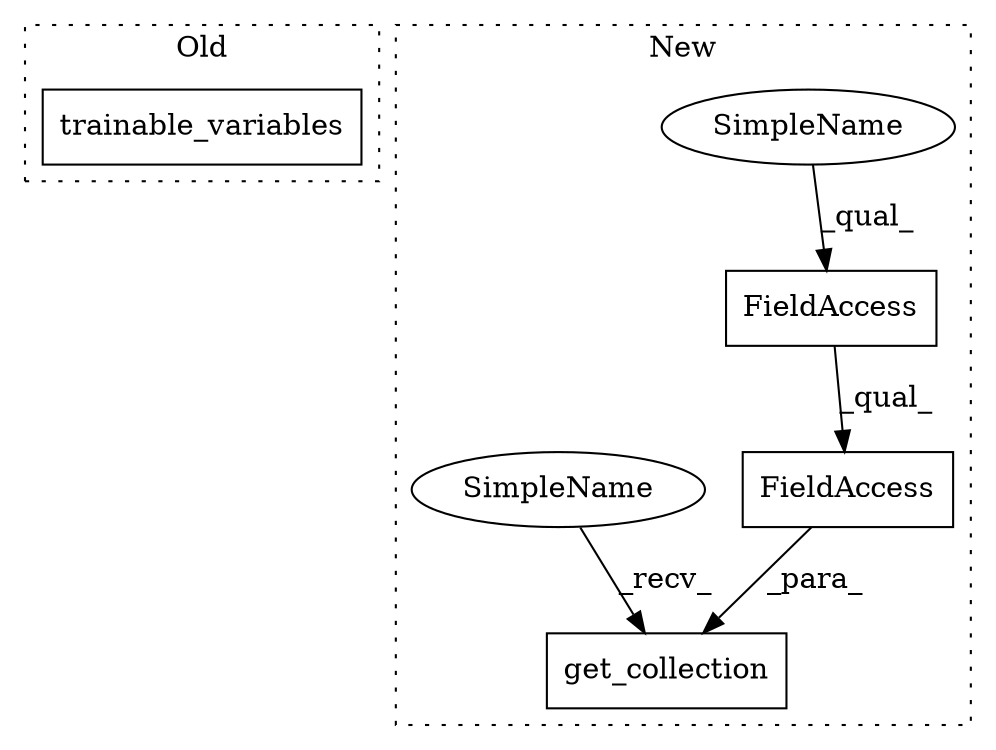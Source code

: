 digraph G {
subgraph cluster0 {
1 [label="trainable_variables" a="32" s="12073" l="21" shape="box"];
label = "Old";
style="dotted";
}
subgraph cluster1 {
2 [label="get_collection" a="32" s="12084,12174" l="15,1" shape="box"];
3 [label="FieldAccess" a="22" s="12099" l="20" shape="box"];
4 [label="FieldAccess" a="22" s="12099" l="40" shape="box"];
5 [label="SimpleName" a="42" s="12099" l="10" shape="ellipse"];
6 [label="SimpleName" a="42" s="12073" l="10" shape="ellipse"];
label = "New";
style="dotted";
}
3 -> 4 [label="_qual_"];
4 -> 2 [label="_para_"];
5 -> 3 [label="_qual_"];
6 -> 2 [label="_recv_"];
}